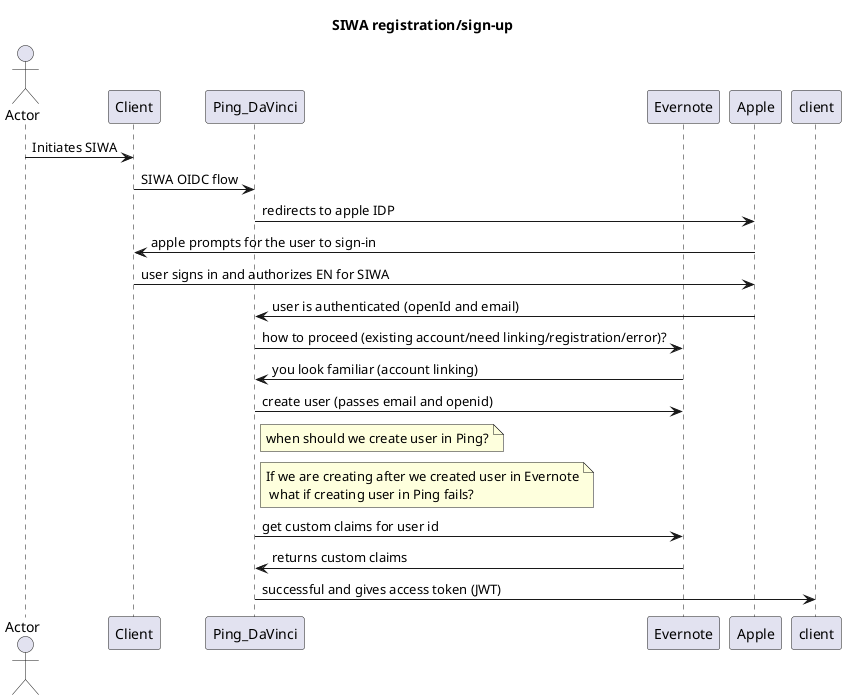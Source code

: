 @startuml you-look-familiar
title SIWA registration/sign-up
actor Actor as User
participant Client
participant Ping_DaVinci
participant Evernote
User->Client: Initiates SIWA
Client->Ping_DaVinci: SIWA OIDC flow
Ping_DaVinci->Apple: redirects to apple IDP
Apple->Client: apple prompts for the user to sign-in
Client->Apple: user signs in and authorizes EN for SIWA
Apple->Ping_DaVinci: user is authenticated (openId and email)
Ping_DaVinci->Evernote: how to proceed (existing account/need linking/registration/error)?
Evernote->Ping_DaVinci: you look familiar (account linking)
Ping_DaVinci->Evernote: create user (passes email and openid)
note right of Ping_DaVinci: when should we create user in Ping?
note right of Ping_DaVinci: If we are creating after we created user in Evernote\n what if creating user in Ping fails?
Ping_DaVinci->Evernote: get custom claims for user id
Evernote->Ping_DaVinci: returns custom claims
Ping_DaVinci->client: successful and gives access token (JWT)
@enduml
